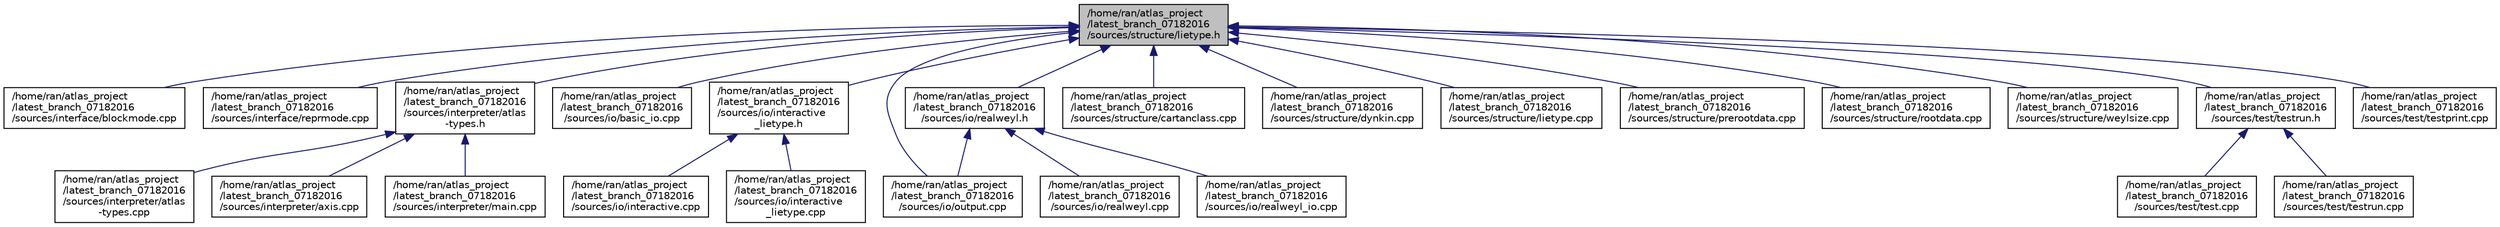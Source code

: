 digraph "/home/ran/atlas_project/latest_branch_07182016/sources/structure/lietype.h"
{
  edge [fontname="Helvetica",fontsize="10",labelfontname="Helvetica",labelfontsize="10"];
  node [fontname="Helvetica",fontsize="10",shape=record];
  Node1 [label="/home/ran/atlas_project\l/latest_branch_07182016\l/sources/structure/lietype.h",height=0.2,width=0.4,color="black", fillcolor="grey75", style="filled", fontcolor="black"];
  Node1 -> Node2 [dir="back",color="midnightblue",fontsize="10",style="solid",fontname="Helvetica"];
  Node2 [label="/home/ran/atlas_project\l/latest_branch_07182016\l/sources/interface/blockmode.cpp",height=0.2,width=0.4,color="black", fillcolor="white", style="filled",URL="$blockmode_8cpp.html"];
  Node1 -> Node3 [dir="back",color="midnightblue",fontsize="10",style="solid",fontname="Helvetica"];
  Node3 [label="/home/ran/atlas_project\l/latest_branch_07182016\l/sources/interface/reprmode.cpp",height=0.2,width=0.4,color="black", fillcolor="white", style="filled",URL="$reprmode_8cpp.html"];
  Node1 -> Node4 [dir="back",color="midnightblue",fontsize="10",style="solid",fontname="Helvetica"];
  Node4 [label="/home/ran/atlas_project\l/latest_branch_07182016\l/sources/interpreter/atlas\l-types.h",height=0.2,width=0.4,color="black", fillcolor="white", style="filled",URL="$atlas-types_8h.html"];
  Node4 -> Node5 [dir="back",color="midnightblue",fontsize="10",style="solid",fontname="Helvetica"];
  Node5 [label="/home/ran/atlas_project\l/latest_branch_07182016\l/sources/interpreter/atlas\l-types.cpp",height=0.2,width=0.4,color="black", fillcolor="white", style="filled",URL="$atlas-types_8cpp.html"];
  Node4 -> Node6 [dir="back",color="midnightblue",fontsize="10",style="solid",fontname="Helvetica"];
  Node6 [label="/home/ran/atlas_project\l/latest_branch_07182016\l/sources/interpreter/axis.cpp",height=0.2,width=0.4,color="black", fillcolor="white", style="filled",URL="$axis_8cpp.html"];
  Node4 -> Node7 [dir="back",color="midnightblue",fontsize="10",style="solid",fontname="Helvetica"];
  Node7 [label="/home/ran/atlas_project\l/latest_branch_07182016\l/sources/interpreter/main.cpp",height=0.2,width=0.4,color="black", fillcolor="white", style="filled",URL="$interpreter_2main_8cpp.html"];
  Node1 -> Node8 [dir="back",color="midnightblue",fontsize="10",style="solid",fontname="Helvetica"];
  Node8 [label="/home/ran/atlas_project\l/latest_branch_07182016\l/sources/io/basic_io.cpp",height=0.2,width=0.4,color="black", fillcolor="white", style="filled",URL="$basic__io_8cpp.html"];
  Node1 -> Node9 [dir="back",color="midnightblue",fontsize="10",style="solid",fontname="Helvetica"];
  Node9 [label="/home/ran/atlas_project\l/latest_branch_07182016\l/sources/io/interactive\l_lietype.h",height=0.2,width=0.4,color="black", fillcolor="white", style="filled",URL="$interactive__lietype_8h.html"];
  Node9 -> Node10 [dir="back",color="midnightblue",fontsize="10",style="solid",fontname="Helvetica"];
  Node10 [label="/home/ran/atlas_project\l/latest_branch_07182016\l/sources/io/interactive.cpp",height=0.2,width=0.4,color="black", fillcolor="white", style="filled",URL="$interactive_8cpp.html"];
  Node9 -> Node11 [dir="back",color="midnightblue",fontsize="10",style="solid",fontname="Helvetica"];
  Node11 [label="/home/ran/atlas_project\l/latest_branch_07182016\l/sources/io/interactive\l_lietype.cpp",height=0.2,width=0.4,color="black", fillcolor="white", style="filled",URL="$interactive__lietype_8cpp.html"];
  Node1 -> Node12 [dir="back",color="midnightblue",fontsize="10",style="solid",fontname="Helvetica"];
  Node12 [label="/home/ran/atlas_project\l/latest_branch_07182016\l/sources/io/output.cpp",height=0.2,width=0.4,color="black", fillcolor="white", style="filled",URL="$output_8cpp.html"];
  Node1 -> Node13 [dir="back",color="midnightblue",fontsize="10",style="solid",fontname="Helvetica"];
  Node13 [label="/home/ran/atlas_project\l/latest_branch_07182016\l/sources/io/realweyl.h",height=0.2,width=0.4,color="black", fillcolor="white", style="filled",URL="$realweyl_8h.html"];
  Node13 -> Node12 [dir="back",color="midnightblue",fontsize="10",style="solid",fontname="Helvetica"];
  Node13 -> Node14 [dir="back",color="midnightblue",fontsize="10",style="solid",fontname="Helvetica"];
  Node14 [label="/home/ran/atlas_project\l/latest_branch_07182016\l/sources/io/realweyl.cpp",height=0.2,width=0.4,color="black", fillcolor="white", style="filled",URL="$realweyl_8cpp.html"];
  Node13 -> Node15 [dir="back",color="midnightblue",fontsize="10",style="solid",fontname="Helvetica"];
  Node15 [label="/home/ran/atlas_project\l/latest_branch_07182016\l/sources/io/realweyl_io.cpp",height=0.2,width=0.4,color="black", fillcolor="white", style="filled",URL="$realweyl__io_8cpp.html"];
  Node1 -> Node16 [dir="back",color="midnightblue",fontsize="10",style="solid",fontname="Helvetica"];
  Node16 [label="/home/ran/atlas_project\l/latest_branch_07182016\l/sources/structure/cartanclass.cpp",height=0.2,width=0.4,color="black", fillcolor="white", style="filled",URL="$cartanclass_8cpp.html"];
  Node1 -> Node17 [dir="back",color="midnightblue",fontsize="10",style="solid",fontname="Helvetica"];
  Node17 [label="/home/ran/atlas_project\l/latest_branch_07182016\l/sources/structure/dynkin.cpp",height=0.2,width=0.4,color="black", fillcolor="white", style="filled",URL="$dynkin_8cpp.html"];
  Node1 -> Node18 [dir="back",color="midnightblue",fontsize="10",style="solid",fontname="Helvetica"];
  Node18 [label="/home/ran/atlas_project\l/latest_branch_07182016\l/sources/structure/lietype.cpp",height=0.2,width=0.4,color="black", fillcolor="white", style="filled",URL="$lietype_8cpp.html"];
  Node1 -> Node19 [dir="back",color="midnightblue",fontsize="10",style="solid",fontname="Helvetica"];
  Node19 [label="/home/ran/atlas_project\l/latest_branch_07182016\l/sources/structure/prerootdata.cpp",height=0.2,width=0.4,color="black", fillcolor="white", style="filled",URL="$prerootdata_8cpp.html"];
  Node1 -> Node20 [dir="back",color="midnightblue",fontsize="10",style="solid",fontname="Helvetica"];
  Node20 [label="/home/ran/atlas_project\l/latest_branch_07182016\l/sources/structure/rootdata.cpp",height=0.2,width=0.4,color="black", fillcolor="white", style="filled",URL="$rootdata_8cpp.html"];
  Node1 -> Node21 [dir="back",color="midnightblue",fontsize="10",style="solid",fontname="Helvetica"];
  Node21 [label="/home/ran/atlas_project\l/latest_branch_07182016\l/sources/structure/weylsize.cpp",height=0.2,width=0.4,color="black", fillcolor="white", style="filled",URL="$weylsize_8cpp.html",tooltip="Implementation of functions for namespace weylsize. "];
  Node1 -> Node22 [dir="back",color="midnightblue",fontsize="10",style="solid",fontname="Helvetica"];
  Node22 [label="/home/ran/atlas_project\l/latest_branch_07182016\l/sources/test/testrun.h",height=0.2,width=0.4,color="black", fillcolor="white", style="filled",URL="$testrun_8h.html"];
  Node22 -> Node23 [dir="back",color="midnightblue",fontsize="10",style="solid",fontname="Helvetica"];
  Node23 [label="/home/ran/atlas_project\l/latest_branch_07182016\l/sources/test/test.cpp",height=0.2,width=0.4,color="black", fillcolor="white", style="filled",URL="$test_8cpp.html"];
  Node22 -> Node24 [dir="back",color="midnightblue",fontsize="10",style="solid",fontname="Helvetica"];
  Node24 [label="/home/ran/atlas_project\l/latest_branch_07182016\l/sources/test/testrun.cpp",height=0.2,width=0.4,color="black", fillcolor="white", style="filled",URL="$testrun_8cpp.html"];
  Node1 -> Node25 [dir="back",color="midnightblue",fontsize="10",style="solid",fontname="Helvetica"];
  Node25 [label="/home/ran/atlas_project\l/latest_branch_07182016\l/sources/test/testprint.cpp",height=0.2,width=0.4,color="black", fillcolor="white", style="filled",URL="$testprint_8cpp.html"];
}
